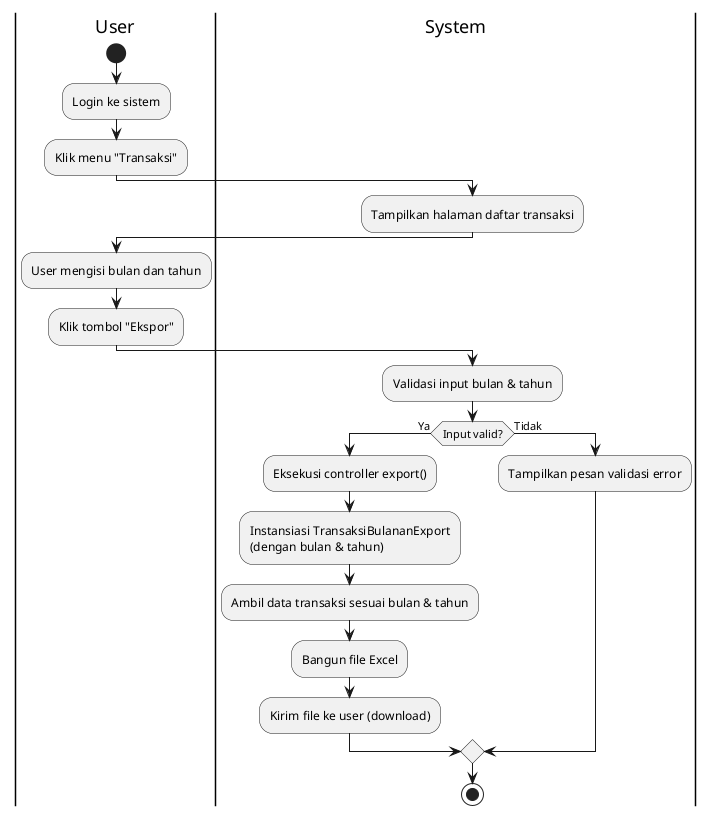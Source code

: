 @startuml
|User|
start
:Login ke sistem;
:Klik menu "Transaksi";

|System|
:Tampilkan halaman daftar transaksi;

|User|
:User mengisi bulan dan tahun;
:Klik tombol "Ekspor";

|System|
:Validasi input bulan & tahun;
if (Input valid?) then (Ya)
    :Eksekusi controller export();
    :Instansiasi TransaksiBulananExport\n(dengan bulan & tahun);
    :Ambil data transaksi sesuai bulan & tahun;
    :Bangun file Excel;
    :Kirim file ke user (download);
else (Tidak)
    :Tampilkan pesan validasi error;
endif

stop
@enduml